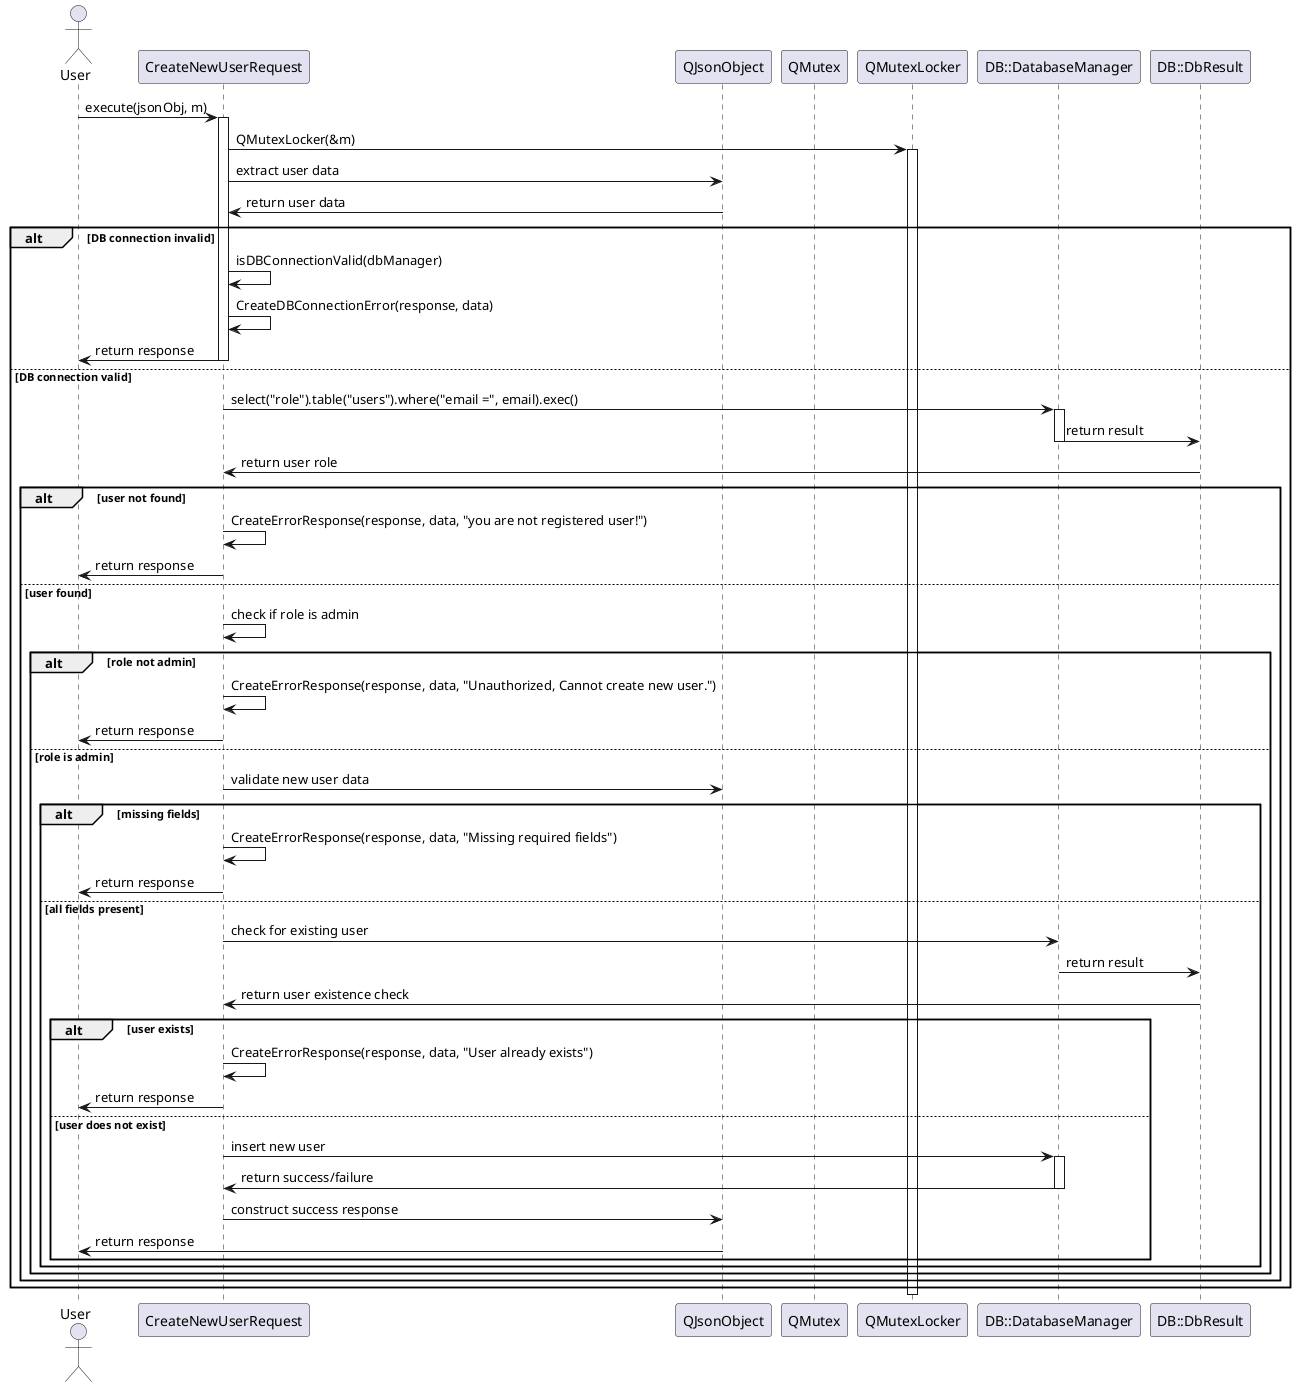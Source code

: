 @startuml
actor User
participant "CreateNewUserRequest" as CNURequest
participant "QJsonObject" as JsonObj
participant "QMutex" as Mutex
participant "QMutexLocker" as Locker
participant "DB::DatabaseManager" as DB
participant "DB::DbResult" as Result

User -> CNURequest: execute(jsonObj, m)
activate CNURequest
CNURequest -> Locker: QMutexLocker(&m)
activate Locker
CNURequest -> JsonObj: extract user data
JsonObj -> CNURequest: return user data

alt DB connection invalid
    CNURequest -> CNURequest: isDBConnectionValid(dbManager)
    CNURequest -> CNURequest: CreateDBConnectionError(response, data)
    CNURequest -> User: return response
    deactivate CNURequest
else DB connection valid
    CNURequest -> DB: select("role").table("users").where("email =", email).exec()
    activate DB
    DB -> Result: return result
    deactivate DB
    Result -> CNURequest: return user role

    alt user not found
        CNURequest -> CNURequest: CreateErrorResponse(response, data, "you are not registered user!")
        CNURequest -> User: return response
        deactivate CNURequest
    else user found
        CNURequest -> CNURequest: check if role is admin
        alt role not admin
            CNURequest -> CNURequest: CreateErrorResponse(response, data, "Unauthorized, Cannot create new user.")
            CNURequest -> User: return response
            deactivate CNURequest
        else role is admin
            CNURequest -> JsonObj: validate new user data
            alt missing fields
                CNURequest -> CNURequest: CreateErrorResponse(response, data, "Missing required fields")
                CNURequest -> User: return response
                deactivate CNURequest
            else all fields present
                CNURequest -> DB: check for existing user
                DB -> Result: return result
                deactivate DB
                Result -> CNURequest: return user existence check

                alt user exists
                    CNURequest -> CNURequest: CreateErrorResponse(response, data, "User already exists")
                    CNURequest -> User: return response
                    deactivate CNURequest
                else user does not exist
                    CNURequest -> DB: insert new user
                    activate DB
                    DB -> CNURequest: return success/failure
                    deactivate DB
                    CNURequest -> JsonObj: construct success response
                    JsonObj -> User: return response
                end
            end
        end
    end
end
deactivate Locker
@enduml